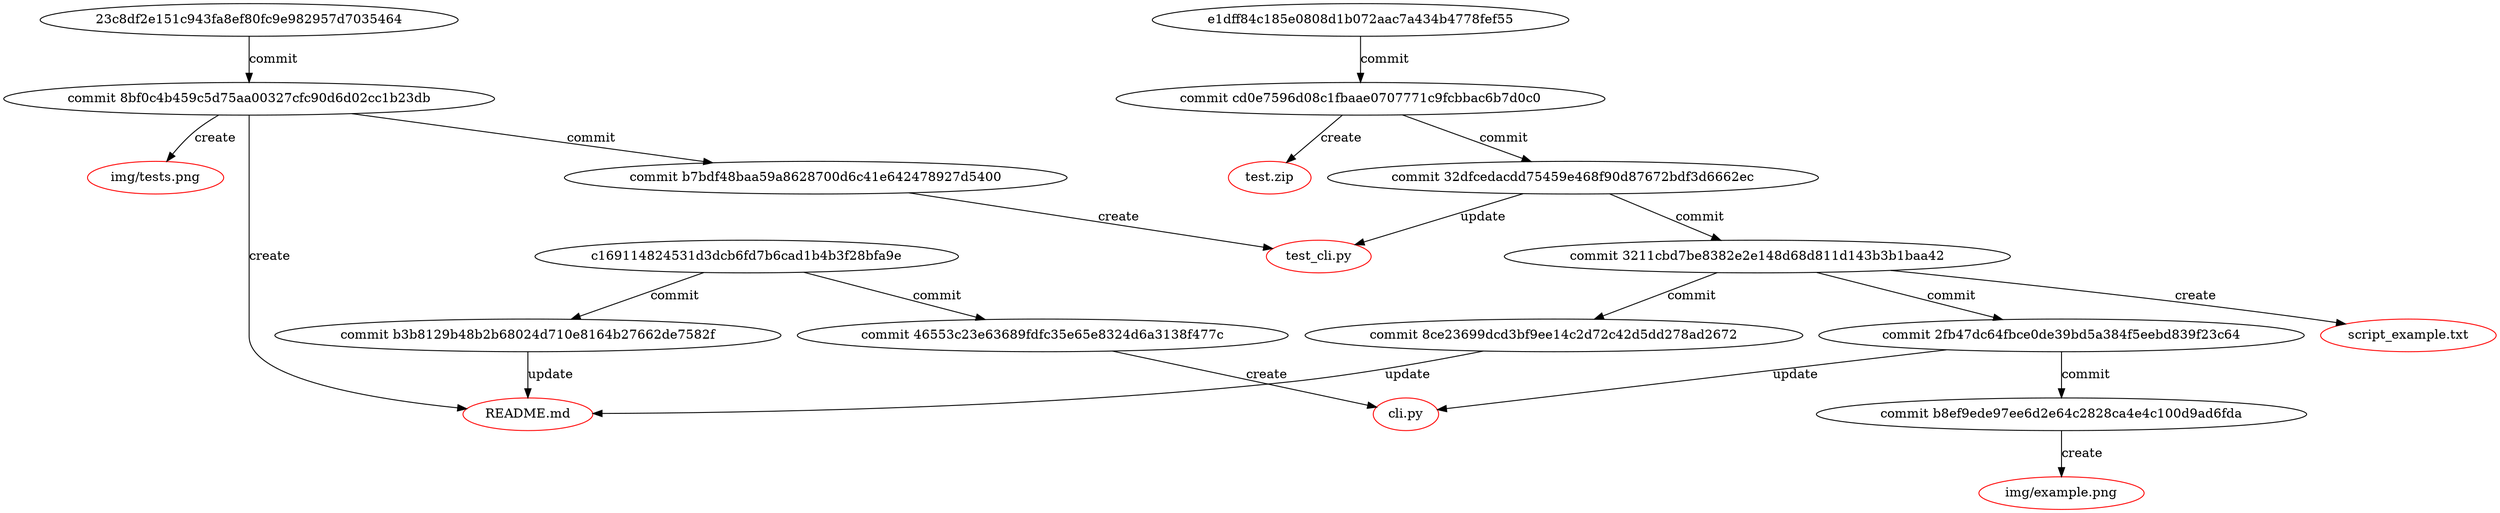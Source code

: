 digraph G {
    "b7bdf48baa59a8628700d6c41e642478927d5400" [label="commit b7bdf48baa59a8628700d6c41e642478927d5400"];
    "file1b7bdf48baa59a8628700d6c41e642478927d5400" [label="test_cli.py"] [color="red"];
    "8bf0c4b459c5d75aa00327cfc90d6d02cc1b23db" -> "b7bdf48baa59a8628700d6c41e642478927d5400"[label="commit"];
    "b7bdf48baa59a8628700d6c41e642478927d5400" -> "file1b7bdf48baa59a8628700d6c41e642478927d5400"[label="create"];
    "8bf0c4b459c5d75aa00327cfc90d6d02cc1b23db" [label="commit 8bf0c4b459c5d75aa00327cfc90d6d02cc1b23db"];
    "file18bf0c4b459c5d75aa00327cfc90d6d02cc1b23db" [label="README.md"] [color="red"];
    "file28bf0c4b459c5d75aa00327cfc90d6d02cc1b23db" [label="img/tests.png"] [color="red"];
    "23c8df2e151c943fa8ef80fc9e982957d7035464" -> "8bf0c4b459c5d75aa00327cfc90d6d02cc1b23db"[label="commit"];
    "8bf0c4b459c5d75aa00327cfc90d6d02cc1b23db" -> "file18bf0c4b459c5d75aa00327cfc90d6d02cc1b23db"[label="create"];
    "8bf0c4b459c5d75aa00327cfc90d6d02cc1b23db" -> "file28bf0c4b459c5d75aa00327cfc90d6d02cc1b23db"[label="create"];
    "46553c23e63689fdfc35e65e8324d6a3138f477c" [label="commit 46553c23e63689fdfc35e65e8324d6a3138f477c"];
    "file146553c23e63689fdfc35e65e8324d6a3138f477c" [label="cli.py"] [color="red"];
    "c169114824531d3dcb6fd7b6cad1b4b3f28bfa9e" -> "46553c23e63689fdfc35e65e8324d6a3138f477c"[label="commit"];
    "46553c23e63689fdfc35e65e8324d6a3138f477c" -> "file146553c23e63689fdfc35e65e8324d6a3138f477c"[label="create"];
    "b3b8129b48b2b68024d710e8164b27662de7582f" [label="commit b3b8129b48b2b68024d710e8164b27662de7582f"];
    "c169114824531d3dcb6fd7b6cad1b4b3f28bfa9e" -> "b3b8129b48b2b68024d710e8164b27662de7582f"[label="commit"];
    "b3b8129b48b2b68024d710e8164b27662de7582f" -> "file18bf0c4b459c5d75aa00327cfc90d6d02cc1b23db"[label="update"];
    "b8ef9ede97ee6d2e64c2828ca4e4c100d9ad6fda" [label="commit b8ef9ede97ee6d2e64c2828ca4e4c100d9ad6fda"];
    "file1b8ef9ede97ee6d2e64c2828ca4e4c100d9ad6fda" [label="img/example.png"] [color="red"];
    "2fb47dc64fbce0de39bd5a384f5eebd839f23c64" -> "b8ef9ede97ee6d2e64c2828ca4e4c100d9ad6fda"[label="commit"];
    "b8ef9ede97ee6d2e64c2828ca4e4c100d9ad6fda" -> "file1b8ef9ede97ee6d2e64c2828ca4e4c100d9ad6fda"[label="create"];
    "2fb47dc64fbce0de39bd5a384f5eebd839f23c64" [label="commit 2fb47dc64fbce0de39bd5a384f5eebd839f23c64"];
    "3211cbd7be8382e2e148d68d811d143b3b1baa42" -> "2fb47dc64fbce0de39bd5a384f5eebd839f23c64"[label="commit"];
    "2fb47dc64fbce0de39bd5a384f5eebd839f23c64" -> "file146553c23e63689fdfc35e65e8324d6a3138f477c"[label="update"];
    "8ce23699dcd3bf9ee14c2d72c42d5dd278ad2672" [label="commit 8ce23699dcd3bf9ee14c2d72c42d5dd278ad2672"];
    "3211cbd7be8382e2e148d68d811d143b3b1baa42" -> "8ce23699dcd3bf9ee14c2d72c42d5dd278ad2672"[label="commit"];
    "8ce23699dcd3bf9ee14c2d72c42d5dd278ad2672" -> "file18bf0c4b459c5d75aa00327cfc90d6d02cc1b23db"[label="update"];
    "3211cbd7be8382e2e148d68d811d143b3b1baa42" [label="commit 3211cbd7be8382e2e148d68d811d143b3b1baa42"];
    "file13211cbd7be8382e2e148d68d811d143b3b1baa42" [label="script_example.txt"] [color="red"];
    "32dfcedacdd75459e468f90d87672bdf3d6662ec" -> "3211cbd7be8382e2e148d68d811d143b3b1baa42"[label="commit"];
    "3211cbd7be8382e2e148d68d811d143b3b1baa42" -> "file13211cbd7be8382e2e148d68d811d143b3b1baa42"[label="create"];
    "32dfcedacdd75459e468f90d87672bdf3d6662ec" [label="commit 32dfcedacdd75459e468f90d87672bdf3d6662ec"];
    "cd0e7596d08c1fbaae0707771c9fcbbac6b7d0c0" -> "32dfcedacdd75459e468f90d87672bdf3d6662ec"[label="commit"];
    "32dfcedacdd75459e468f90d87672bdf3d6662ec" -> "file1b7bdf48baa59a8628700d6c41e642478927d5400"[label="update"];
    "cd0e7596d08c1fbaae0707771c9fcbbac6b7d0c0" [label="commit cd0e7596d08c1fbaae0707771c9fcbbac6b7d0c0"];
    "file1cd0e7596d08c1fbaae0707771c9fcbbac6b7d0c0" [label="test.zip"] [color="red"];
    "e1dff84c185e0808d1b072aac7a434b4778fef55" -> "cd0e7596d08c1fbaae0707771c9fcbbac6b7d0c0"[label="commit"];
    "cd0e7596d08c1fbaae0707771c9fcbbac6b7d0c0" -> "file1cd0e7596d08c1fbaae0707771c9fcbbac6b7d0c0"[label="create"];
}
